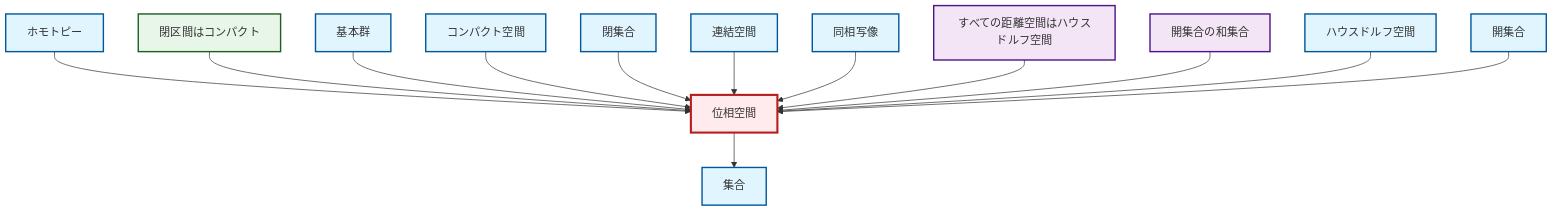 graph TD
    classDef definition fill:#e1f5fe,stroke:#01579b,stroke-width:2px
    classDef theorem fill:#f3e5f5,stroke:#4a148c,stroke-width:2px
    classDef axiom fill:#fff3e0,stroke:#e65100,stroke-width:2px
    classDef example fill:#e8f5e9,stroke:#1b5e20,stroke-width:2px
    classDef current fill:#ffebee,stroke:#b71c1c,stroke-width:3px
    def-homeomorphism["同相写像"]:::definition
    thm-union-open-sets["開集合の和集合"]:::theorem
    def-hausdorff["ハウスドルフ空間"]:::definition
    thm-metric-hausdorff["すべての距離空間はハウスドルフ空間"]:::theorem
    def-open-set["開集合"]:::definition
    def-fundamental-group["基本群"]:::definition
    def-compact["コンパクト空間"]:::definition
    def-set["集合"]:::definition
    def-topological-space["位相空間"]:::definition
    ex-closed-interval-compact["閉区間はコンパクト"]:::example
    def-homotopy["ホモトピー"]:::definition
    def-closed-set["閉集合"]:::definition
    def-connected["連結空間"]:::definition
    def-homotopy --> def-topological-space
    ex-closed-interval-compact --> def-topological-space
    def-fundamental-group --> def-topological-space
    def-compact --> def-topological-space
    def-closed-set --> def-topological-space
    def-connected --> def-topological-space
    def-homeomorphism --> def-topological-space
    thm-metric-hausdorff --> def-topological-space
    thm-union-open-sets --> def-topological-space
    def-topological-space --> def-set
    def-hausdorff --> def-topological-space
    def-open-set --> def-topological-space
    class def-topological-space current